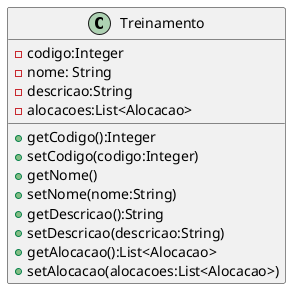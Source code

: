 /' Para exibir os diagramas é necessário obter o graphviz e o plugin plantuml para o netbeans
http:'plugins.netbeans.org/plugin/49069/plantuml
http:'www.graphviz.org/Download_windows.php
 '/
@startuml
class Treinamento {
    -codigo:Integer
    -nome: String 
    -descricao:String 
    -alocacoes:List<Alocacao>
    +getCodigo():Integer
    +setCodigo(codigo:Integer)
    +getNome()
    +setNome(nome:String)
    +getDescricao():String
    +setDescricao(descricao:String)
    +getAlocacao():List<Alocacao>
    +setAlocacao(alocacoes:List<Alocacao>)


}

@enduml
